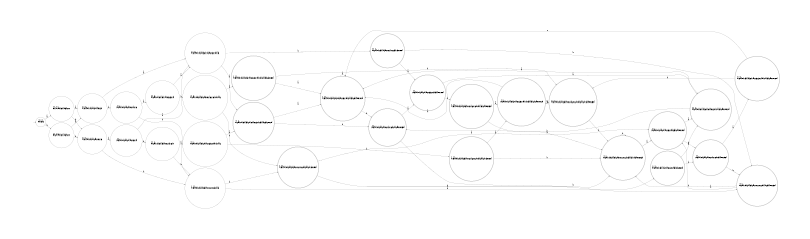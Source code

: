 digraph {
	rankdir=LR;
	margin=0.2;
	size=5;
	node [margin=0.1 shape=circle];
	"a7,a8,a9,b0,b1,b3,b4,b5,b6,b7,b8,b9,c2,c3,c7,d2,d3,d4,d5,d6,d8,e0,e2,e4","a7,a8,a9,b0,b1,b3,b4,b5,b6,b7,b8,b9,c2,c3,c7,d2,d3,d4,d5,d6,d8,d9,e0,e1,e2,e4","a7,a8,a9,b1,b2,b3,b4,b6,b9,c0,c2,c4,c7,c8,d3,d7,d8,d9,e0,e2,e3,e4","a7,a8,a9,b0,b1,b3,b4,b6,b7,b9,c2,c3,c5,c7,c9,d8,d9,e0,e1,e2,e4","a7,a8,a9,b0,b1,b3,b4,b5,b6,b7,b8,b9,c2,c3,c7,d2,d4,d6,d8,d9,e0,e1,e2,e4","a7,a8,a9,b1,b2,b3,b4,b5,b6,b9,c0,c2,c4,c6,c7,c8,d0,d2,d4,d6,d8,d9,e0,e2,e3,e4","a7,a8,a9,b0,b1,b3,b4,b5,b6,b7,b9,c2,c3,c5,c7,c9,d1,d2,d3,d4,d5,d6,d8,d9,e0,e1,e2,e4","a7,a8,a9,b1,b2,b3,b4,b5,b6,b9,c0,c2,c4,c6,c7,c8,d0,d2,d3,d4,d6,d7,d8,d9,e0,e2,e3,e4","a7,a8,a9,b1,b2,b3,b4,b5,b6,b9,c0,c1,c2,c7,c8,d2,d3,d4,d6,d7,d8,d9,e0,e2,e3,e4","a7,a8,a9,b0,b1,b3,b4,b6,b7,b9,c2,c3,c7,c9,d3,d5,d8,d9,e0,e1,e2,e4","a7,a8,a9,b1,b2,b3,b4,b6,b9,c0,c2,c4,c7,c8,d0,d8,d9,e0,e2,e3,e4","a7,a8,a9,b0,b1,b3,b4,b5,b6,b7,b9,c2,c3,c5,c7,c9,d1,d2,d4,d6,d8,d9,e0,e1,e2,e4","a7,a8,a9,b1,b2,b3,b4,b5,b6,b9,c0,c1,c2,c7,c8,d2,d4,d6,d8,d9,e0,e2,e3,e4","a7,a8,a9,b1,b2,b3,b4,b6,b9,c0,c2,c4,c7,c8,d3,d7,d8,e0,e2,e4","a7,a8,a9,b0,b1,b3,b4,b5,b6,b7,b9,c2,c3,c5,c7,c9,d1,d2,d3,d4,d5,d6,d8,e0,e2,e4","a7,a8,a9,b1,b2,b3,b4,b5,b6,b9,c0,c1,c2,c7,c8,d2,d3,d4,d6,d7,d8,e0,e2,e4","a7,a8,a9,b0,b1,b3,b4,b6,b7,b9,c2,c3,c7,c9,d3,d5,d8,e0,e2,e4","a7,a8,a9,b1,b2,b3,b4,b5,b6,b9,c0,c2,c4,c6,c7,c8,d0,d2,d3,d4,d6,d7,d8,e0,e2,e4"[margin=0 shape=doublecircle];
	" "[color=white width=0];
	" " -> "a0,a1,a3,a5";
	"a0,a1,a3,a5" ->  "a2,a4,a7,a9,b1,b3,b4,b6,b9,c2,c7"  [label="a"];
	"a0,a1,a3,a5" ->  "a2,a6,a7,a9,b1,b3,b4,b6,b9,c2,c7"  [label="b"];
	"a2,a4,a7,a9,b1,b3,b4,b6,b9,c2,c7" ->  "a7,a8,a9,b0,b1,b3,b4,b6,b7,b9,c2,c3,c7"  [label="a"];
	"a2,a4,a7,a9,b1,b3,b4,b6,b9,c2,c7" ->  "a7,a8,a9,b1,b2,b3,b4,b6,b9,c0,c2,c7,c8"  [label="b"];
	"a7,a8,a9,b0,b1,b3,b4,b6,b7,b9,c2,c3,c7" ->  "a7,a8,a9,b0,b1,b3,b4,b5,b6,b7,b8,b9,c2,c3,c7,d2,d4,d6"  [label="a"];
	"a7,a8,a9,b0,b1,b3,b4,b6,b7,b9,c2,c3,c7" ->  "a7,a8,a9,b1,b2,b3,b4,b6,b9,c0,c2,c4,c7,c8"  [label="b"];
	"a7,a8,a9,b0,b1,b3,b4,b5,b6,b7,b8,b9,c2,c3,c7,d2,d4,d6" ->  "a7,a8,a9,b0,b1,b3,b4,b5,b6,b7,b8,b9,c2,c3,c7,d2,d3,d4,d5,d6,d8,e0,e2,e4"  [label="a"];
	"a7,a8,a9,b0,b1,b3,b4,b5,b6,b7,b8,b9,c2,c3,c7,d2,d4,d6" ->  "a7,a8,a9,b1,b2,b3,b4,b6,b9,c0,c2,c4,c7,c8,d3,d7,d8,e0,e2,e4"  [label="b"];
	"a7,a8,a9,b0,b1,b3,b4,b5,b6,b7,b8,b9,c2,c3,c7,d2,d3,d4,d5,d6,d8,e0,e2,e4" ->  "a7,a8,a9,b0,b1,b3,b4,b5,b6,b7,b8,b9,c2,c3,c7,d2,d3,d4,d5,d6,d8,d9,e0,e1,e2,e4"  [label="a"];
	"a7,a8,a9,b0,b1,b3,b4,b5,b6,b7,b8,b9,c2,c3,c7,d2,d3,d4,d5,d6,d8,e0,e2,e4" ->  "a7,a8,a9,b1,b2,b3,b4,b6,b9,c0,c2,c4,c7,c8,d3,d7,d8,d9,e0,e2,e3,e4"  [label="b"];
	"a7,a8,a9,b0,b1,b3,b4,b5,b6,b7,b8,b9,c2,c3,c7,d2,d3,d4,d5,d6,d8,d9,e0,e1,e2,e4" ->  "a7,a8,a9,b0,b1,b3,b4,b5,b6,b7,b8,b9,c2,c3,c7,d2,d3,d4,d5,d6,d8,d9,e0,e1,e2,e4"  [label="a"];
	"a7,a8,a9,b0,b1,b3,b4,b5,b6,b7,b8,b9,c2,c3,c7,d2,d3,d4,d5,d6,d8,d9,e0,e1,e2,e4" ->  "a7,a8,a9,b1,b2,b3,b4,b6,b9,c0,c2,c4,c7,c8,d3,d7,d8,d9,e0,e2,e3,e4"  [label="b"];
	"a7,a8,a9,b1,b2,b3,b4,b6,b9,c0,c2,c4,c7,c8,d3,d7,d8,d9,e0,e2,e3,e4" ->  "a7,a8,a9,b0,b1,b3,b4,b6,b7,b9,c2,c3,c5,c7,c9,d8,d9,e0,e1,e2,e4"  [label="a"];
	"a7,a8,a9,b1,b2,b3,b4,b6,b9,c0,c2,c4,c7,c8,d3,d7,d8,d9,e0,e2,e3,e4" ->  "a7,a8,a9,b1,b2,b3,b4,b5,b6,b9,c0,c1,c2,c7,c8,d2,d4,d6,d8,d9,e0,e2,e3,e4"  [label="b"];
	"a7,a8,a9,b0,b1,b3,b4,b6,b7,b9,c2,c3,c5,c7,c9,d8,d9,e0,e1,e2,e4" ->  "a7,a8,a9,b0,b1,b3,b4,b5,b6,b7,b8,b9,c2,c3,c7,d2,d4,d6,d8,d9,e0,e1,e2,e4"  [label="a"];
	"a7,a8,a9,b0,b1,b3,b4,b6,b7,b9,c2,c3,c5,c7,c9,d8,d9,e0,e1,e2,e4" ->  "a7,a8,a9,b1,b2,b3,b4,b5,b6,b9,c0,c2,c4,c6,c7,c8,d0,d2,d4,d6,d8,d9,e0,e2,e3,e4"  [label="b"];
	"a7,a8,a9,b0,b1,b3,b4,b5,b6,b7,b8,b9,c2,c3,c7,d2,d4,d6,d8,d9,e0,e1,e2,e4" ->  "a7,a8,a9,b0,b1,b3,b4,b5,b6,b7,b8,b9,c2,c3,c7,d2,d3,d4,d5,d6,d8,d9,e0,e1,e2,e4"  [label="a"];
	"a7,a8,a9,b0,b1,b3,b4,b5,b6,b7,b8,b9,c2,c3,c7,d2,d4,d6,d8,d9,e0,e1,e2,e4" ->  "a7,a8,a9,b1,b2,b3,b4,b6,b9,c0,c2,c4,c7,c8,d3,d7,d8,d9,e0,e2,e3,e4"  [label="b"];
	"a7,a8,a9,b1,b2,b3,b4,b5,b6,b9,c0,c2,c4,c6,c7,c8,d0,d2,d4,d6,d8,d9,e0,e2,e3,e4" ->  "a7,a8,a9,b0,b1,b3,b4,b5,b6,b7,b9,c2,c3,c5,c7,c9,d1,d2,d3,d4,d5,d6,d8,d9,e0,e1,e2,e4"  [label="a"];
	"a7,a8,a9,b1,b2,b3,b4,b5,b6,b9,c0,c2,c4,c6,c7,c8,d0,d2,d4,d6,d8,d9,e0,e2,e3,e4" ->  "a7,a8,a9,b1,b2,b3,b4,b5,b6,b9,c0,c1,c2,c7,c8,d2,d3,d4,d6,d7,d8,d9,e0,e2,e3,e4"  [label="b"];
	"a7,a8,a9,b0,b1,b3,b4,b5,b6,b7,b9,c2,c3,c5,c7,c9,d1,d2,d3,d4,d5,d6,d8,d9,e0,e1,e2,e4" ->  "a7,a8,a9,b0,b1,b3,b4,b5,b6,b7,b8,b9,c2,c3,c7,d2,d3,d4,d5,d6,d8,d9,e0,e1,e2,e4"  [label="a"];
	"a7,a8,a9,b0,b1,b3,b4,b5,b6,b7,b9,c2,c3,c5,c7,c9,d1,d2,d3,d4,d5,d6,d8,d9,e0,e1,e2,e4" ->  "a7,a8,a9,b1,b2,b3,b4,b5,b6,b9,c0,c2,c4,c6,c7,c8,d0,d2,d3,d4,d6,d7,d8,d9,e0,e2,e3,e4"  [label="b"];
	"a7,a8,a9,b1,b2,b3,b4,b5,b6,b9,c0,c2,c4,c6,c7,c8,d0,d2,d3,d4,d6,d7,d8,d9,e0,e2,e3,e4" ->  "a7,a8,a9,b0,b1,b3,b4,b5,b6,b7,b9,c2,c3,c5,c7,c9,d1,d2,d3,d4,d5,d6,d8,d9,e0,e1,e2,e4"  [label="a"];
	"a7,a8,a9,b1,b2,b3,b4,b5,b6,b9,c0,c2,c4,c6,c7,c8,d0,d2,d3,d4,d6,d7,d8,d9,e0,e2,e3,e4" ->  "a7,a8,a9,b1,b2,b3,b4,b5,b6,b9,c0,c1,c2,c7,c8,d2,d3,d4,d6,d7,d8,d9,e0,e2,e3,e4"  [label="b"];
	"a7,a8,a9,b1,b2,b3,b4,b5,b6,b9,c0,c1,c2,c7,c8,d2,d3,d4,d6,d7,d8,d9,e0,e2,e3,e4" ->  "a7,a8,a9,b0,b1,b3,b4,b6,b7,b9,c2,c3,c7,c9,d3,d5,d8,d9,e0,e1,e2,e4"  [label="a"];
	"a7,a8,a9,b1,b2,b3,b4,b5,b6,b9,c0,c1,c2,c7,c8,d2,d3,d4,d6,d7,d8,d9,e0,e2,e3,e4" ->  "a7,a8,a9,b1,b2,b3,b4,b5,b6,b9,c0,c1,c2,c7,c8,d2,d3,d4,d6,d7,d8,d9,e0,e2,e3,e4"  [label="b"];
	"a7,a8,a9,b0,b1,b3,b4,b6,b7,b9,c2,c3,c7,c9,d3,d5,d8,d9,e0,e1,e2,e4" ->  "a7,a8,a9,b0,b1,b3,b4,b5,b6,b7,b8,b9,c2,c3,c7,d2,d4,d6,d8,d9,e0,e1,e2,e4"  [label="a"];
	"a7,a8,a9,b0,b1,b3,b4,b6,b7,b9,c2,c3,c7,c9,d3,d5,d8,d9,e0,e1,e2,e4" ->  "a7,a8,a9,b1,b2,b3,b4,b6,b9,c0,c2,c4,c7,c8,d0,d8,d9,e0,e2,e3,e4"  [label="b"];
	"a7,a8,a9,b1,b2,b3,b4,b6,b9,c0,c2,c4,c7,c8,d0,d8,d9,e0,e2,e3,e4" ->  "a7,a8,a9,b0,b1,b3,b4,b5,b6,b7,b9,c2,c3,c5,c7,c9,d1,d2,d4,d6,d8,d9,e0,e1,e2,e4"  [label="a"];
	"a7,a8,a9,b1,b2,b3,b4,b6,b9,c0,c2,c4,c7,c8,d0,d8,d9,e0,e2,e3,e4" ->  "a7,a8,a9,b1,b2,b3,b4,b5,b6,b9,c0,c1,c2,c7,c8,d2,d4,d6,d8,d9,e0,e2,e3,e4"  [label="b"];
	"a7,a8,a9,b0,b1,b3,b4,b5,b6,b7,b9,c2,c3,c5,c7,c9,d1,d2,d4,d6,d8,d9,e0,e1,e2,e4" ->  "a7,a8,a9,b0,b1,b3,b4,b5,b6,b7,b8,b9,c2,c3,c7,d2,d3,d4,d5,d6,d8,d9,e0,e1,e2,e4"  [label="a"];
	"a7,a8,a9,b0,b1,b3,b4,b5,b6,b7,b9,c2,c3,c5,c7,c9,d1,d2,d4,d6,d8,d9,e0,e1,e2,e4" ->  "a7,a8,a9,b1,b2,b3,b4,b5,b6,b9,c0,c2,c4,c6,c7,c8,d0,d2,d3,d4,d6,d7,d8,d9,e0,e2,e3,e4"  [label="b"];
	"a7,a8,a9,b1,b2,b3,b4,b5,b6,b9,c0,c1,c2,c7,c8,d2,d4,d6,d8,d9,e0,e2,e3,e4" ->  "a7,a8,a9,b0,b1,b3,b4,b6,b7,b9,c2,c3,c7,c9,d3,d5,d8,d9,e0,e1,e2,e4"  [label="a"];
	"a7,a8,a9,b1,b2,b3,b4,b5,b6,b9,c0,c1,c2,c7,c8,d2,d4,d6,d8,d9,e0,e2,e3,e4" ->  "a7,a8,a9,b1,b2,b3,b4,b5,b6,b9,c0,c1,c2,c7,c8,d2,d3,d4,d6,d7,d8,d9,e0,e2,e3,e4"  [label="b"];
	"a7,a8,a9,b1,b2,b3,b4,b6,b9,c0,c2,c4,c7,c8,d3,d7,d8,e0,e2,e4" ->  "a7,a8,a9,b0,b1,b3,b4,b6,b7,b9,c2,c3,c5,c7,c9,d8,d9,e0,e1,e2,e4"  [label="a"];
	"a7,a8,a9,b1,b2,b3,b4,b6,b9,c0,c2,c4,c7,c8,d3,d7,d8,e0,e2,e4" ->  "a7,a8,a9,b1,b2,b3,b4,b5,b6,b9,c0,c1,c2,c7,c8,d2,d4,d6,d8,d9,e0,e2,e3,e4"  [label="b"];
	"a7,a8,a9,b1,b2,b3,b4,b6,b9,c0,c2,c4,c7,c8" ->  "a7,a8,a9,b0,b1,b3,b4,b6,b7,b9,c2,c3,c5,c7,c9"  [label="a"];
	"a7,a8,a9,b1,b2,b3,b4,b6,b9,c0,c2,c4,c7,c8" ->  "a7,a8,a9,b1,b2,b3,b4,b5,b6,b9,c0,c1,c2,c7,c8,d2,d4,d6"  [label="b"];
	"a7,a8,a9,b0,b1,b3,b4,b6,b7,b9,c2,c3,c5,c7,c9" ->  "a7,a8,a9,b0,b1,b3,b4,b5,b6,b7,b8,b9,c2,c3,c7,d2,d4,d6"  [label="a"];
	"a7,a8,a9,b0,b1,b3,b4,b6,b7,b9,c2,c3,c5,c7,c9" ->  "a7,a8,a9,b1,b2,b3,b4,b5,b6,b9,c0,c2,c4,c6,c7,c8,d0,d2,d4,d6"  [label="b"];
	"a7,a8,a9,b1,b2,b3,b4,b5,b6,b9,c0,c2,c4,c6,c7,c8,d0,d2,d4,d6" ->  "a7,a8,a9,b0,b1,b3,b4,b5,b6,b7,b9,c2,c3,c5,c7,c9,d1,d2,d3,d4,d5,d6,d8,e0,e2,e4"  [label="a"];
	"a7,a8,a9,b1,b2,b3,b4,b5,b6,b9,c0,c2,c4,c6,c7,c8,d0,d2,d4,d6" ->  "a7,a8,a9,b1,b2,b3,b4,b5,b6,b9,c0,c1,c2,c7,c8,d2,d3,d4,d6,d7,d8,e0,e2,e4"  [label="b"];
	"a7,a8,a9,b0,b1,b3,b4,b5,b6,b7,b9,c2,c3,c5,c7,c9,d1,d2,d3,d4,d5,d6,d8,e0,e2,e4" ->  "a7,a8,a9,b0,b1,b3,b4,b5,b6,b7,b8,b9,c2,c3,c7,d2,d3,d4,d5,d6,d8,d9,e0,e1,e2,e4"  [label="a"];
	"a7,a8,a9,b0,b1,b3,b4,b5,b6,b7,b9,c2,c3,c5,c7,c9,d1,d2,d3,d4,d5,d6,d8,e0,e2,e4" ->  "a7,a8,a9,b1,b2,b3,b4,b5,b6,b9,c0,c2,c4,c6,c7,c8,d0,d2,d3,d4,d6,d7,d8,d9,e0,e2,e3,e4"  [label="b"];
	"a7,a8,a9,b1,b2,b3,b4,b5,b6,b9,c0,c1,c2,c7,c8,d2,d3,d4,d6,d7,d8,e0,e2,e4" ->  "a7,a8,a9,b0,b1,b3,b4,b6,b7,b9,c2,c3,c7,c9,d3,d5,d8,d9,e0,e1,e2,e4"  [label="a"];
	"a7,a8,a9,b1,b2,b3,b4,b5,b6,b9,c0,c1,c2,c7,c8,d2,d3,d4,d6,d7,d8,e0,e2,e4" ->  "a7,a8,a9,b1,b2,b3,b4,b5,b6,b9,c0,c1,c2,c7,c8,d2,d3,d4,d6,d7,d8,d9,e0,e2,e3,e4"  [label="b"];
	"a7,a8,a9,b1,b2,b3,b4,b5,b6,b9,c0,c1,c2,c7,c8,d2,d4,d6" ->  "a7,a8,a9,b0,b1,b3,b4,b6,b7,b9,c2,c3,c7,c9,d3,d5,d8,e0,e2,e4"  [label="a"];
	"a7,a8,a9,b1,b2,b3,b4,b5,b6,b9,c0,c1,c2,c7,c8,d2,d4,d6" ->  "a7,a8,a9,b1,b2,b3,b4,b5,b6,b9,c0,c1,c2,c7,c8,d2,d3,d4,d6,d7,d8,e0,e2,e4"  [label="b"];
	"a7,a8,a9,b0,b1,b3,b4,b6,b7,b9,c2,c3,c7,c9,d3,d5,d8,e0,e2,e4" ->  "a7,a8,a9,b0,b1,b3,b4,b5,b6,b7,b8,b9,c2,c3,c7,d2,d4,d6,d8,d9,e0,e1,e2,e4"  [label="a"];
	"a7,a8,a9,b0,b1,b3,b4,b6,b7,b9,c2,c3,c7,c9,d3,d5,d8,e0,e2,e4" ->  "a7,a8,a9,b1,b2,b3,b4,b6,b9,c0,c2,c4,c7,c8,d0,d8,d9,e0,e2,e3,e4"  [label="b"];
	"a7,a8,a9,b1,b2,b3,b4,b6,b9,c0,c2,c7,c8" ->  "a7,a8,a9,b0,b1,b3,b4,b6,b7,b9,c2,c3,c7,c9"  [label="a"];
	"a7,a8,a9,b1,b2,b3,b4,b6,b9,c0,c2,c7,c8" ->  "a7,a8,a9,b1,b2,b3,b4,b5,b6,b9,c0,c1,c2,c7,c8,d2,d4,d6"  [label="b"];
	"a7,a8,a9,b0,b1,b3,b4,b6,b7,b9,c2,c3,c7,c9" ->  "a7,a8,a9,b0,b1,b3,b4,b5,b6,b7,b8,b9,c2,c3,c7,d2,d4,d6"  [label="a"];
	"a7,a8,a9,b0,b1,b3,b4,b6,b7,b9,c2,c3,c7,c9" ->  "a7,a8,a9,b1,b2,b3,b4,b6,b9,c0,c2,c4,c7,c8,d0"  [label="b"];
	"a7,a8,a9,b1,b2,b3,b4,b6,b9,c0,c2,c4,c7,c8,d0" ->  "a7,a8,a9,b0,b1,b3,b4,b5,b6,b7,b9,c2,c3,c5,c7,c9,d1,d2,d4,d6"  [label="a"];
	"a7,a8,a9,b1,b2,b3,b4,b6,b9,c0,c2,c4,c7,c8,d0" ->  "a7,a8,a9,b1,b2,b3,b4,b5,b6,b9,c0,c1,c2,c7,c8,d2,d4,d6"  [label="b"];
	"a7,a8,a9,b0,b1,b3,b4,b5,b6,b7,b9,c2,c3,c5,c7,c9,d1,d2,d4,d6" ->  "a7,a8,a9,b0,b1,b3,b4,b5,b6,b7,b8,b9,c2,c3,c7,d2,d3,d4,d5,d6,d8,e0,e2,e4"  [label="a"];
	"a7,a8,a9,b0,b1,b3,b4,b5,b6,b7,b9,c2,c3,c5,c7,c9,d1,d2,d4,d6" ->  "a7,a8,a9,b1,b2,b3,b4,b5,b6,b9,c0,c2,c4,c6,c7,c8,d0,d2,d3,d4,d6,d7,d8,e0,e2,e4"  [label="b"];
	"a7,a8,a9,b1,b2,b3,b4,b5,b6,b9,c0,c2,c4,c6,c7,c8,d0,d2,d3,d4,d6,d7,d8,e0,e2,e4" ->  "a7,a8,a9,b0,b1,b3,b4,b5,b6,b7,b9,c2,c3,c5,c7,c9,d1,d2,d3,d4,d5,d6,d8,d9,e0,e1,e2,e4"  [label="a"];
	"a7,a8,a9,b1,b2,b3,b4,b5,b6,b9,c0,c2,c4,c6,c7,c8,d0,d2,d3,d4,d6,d7,d8,e0,e2,e4" ->  "a7,a8,a9,b1,b2,b3,b4,b5,b6,b9,c0,c1,c2,c7,c8,d2,d3,d4,d6,d7,d8,d9,e0,e2,e3,e4"  [label="b"];
	"a2,a6,a7,a9,b1,b3,b4,b6,b9,c2,c7" ->  "a7,a8,a9,b0,b1,b3,b4,b6,b7,b9,c2,c3,c7"  [label="a"];
	"a2,a6,a7,a9,b1,b3,b4,b6,b9,c2,c7" ->  "a7,a8,a9,b1,b2,b3,b4,b6,b9,c0,c2,c7,c8"  [label="b"];
}